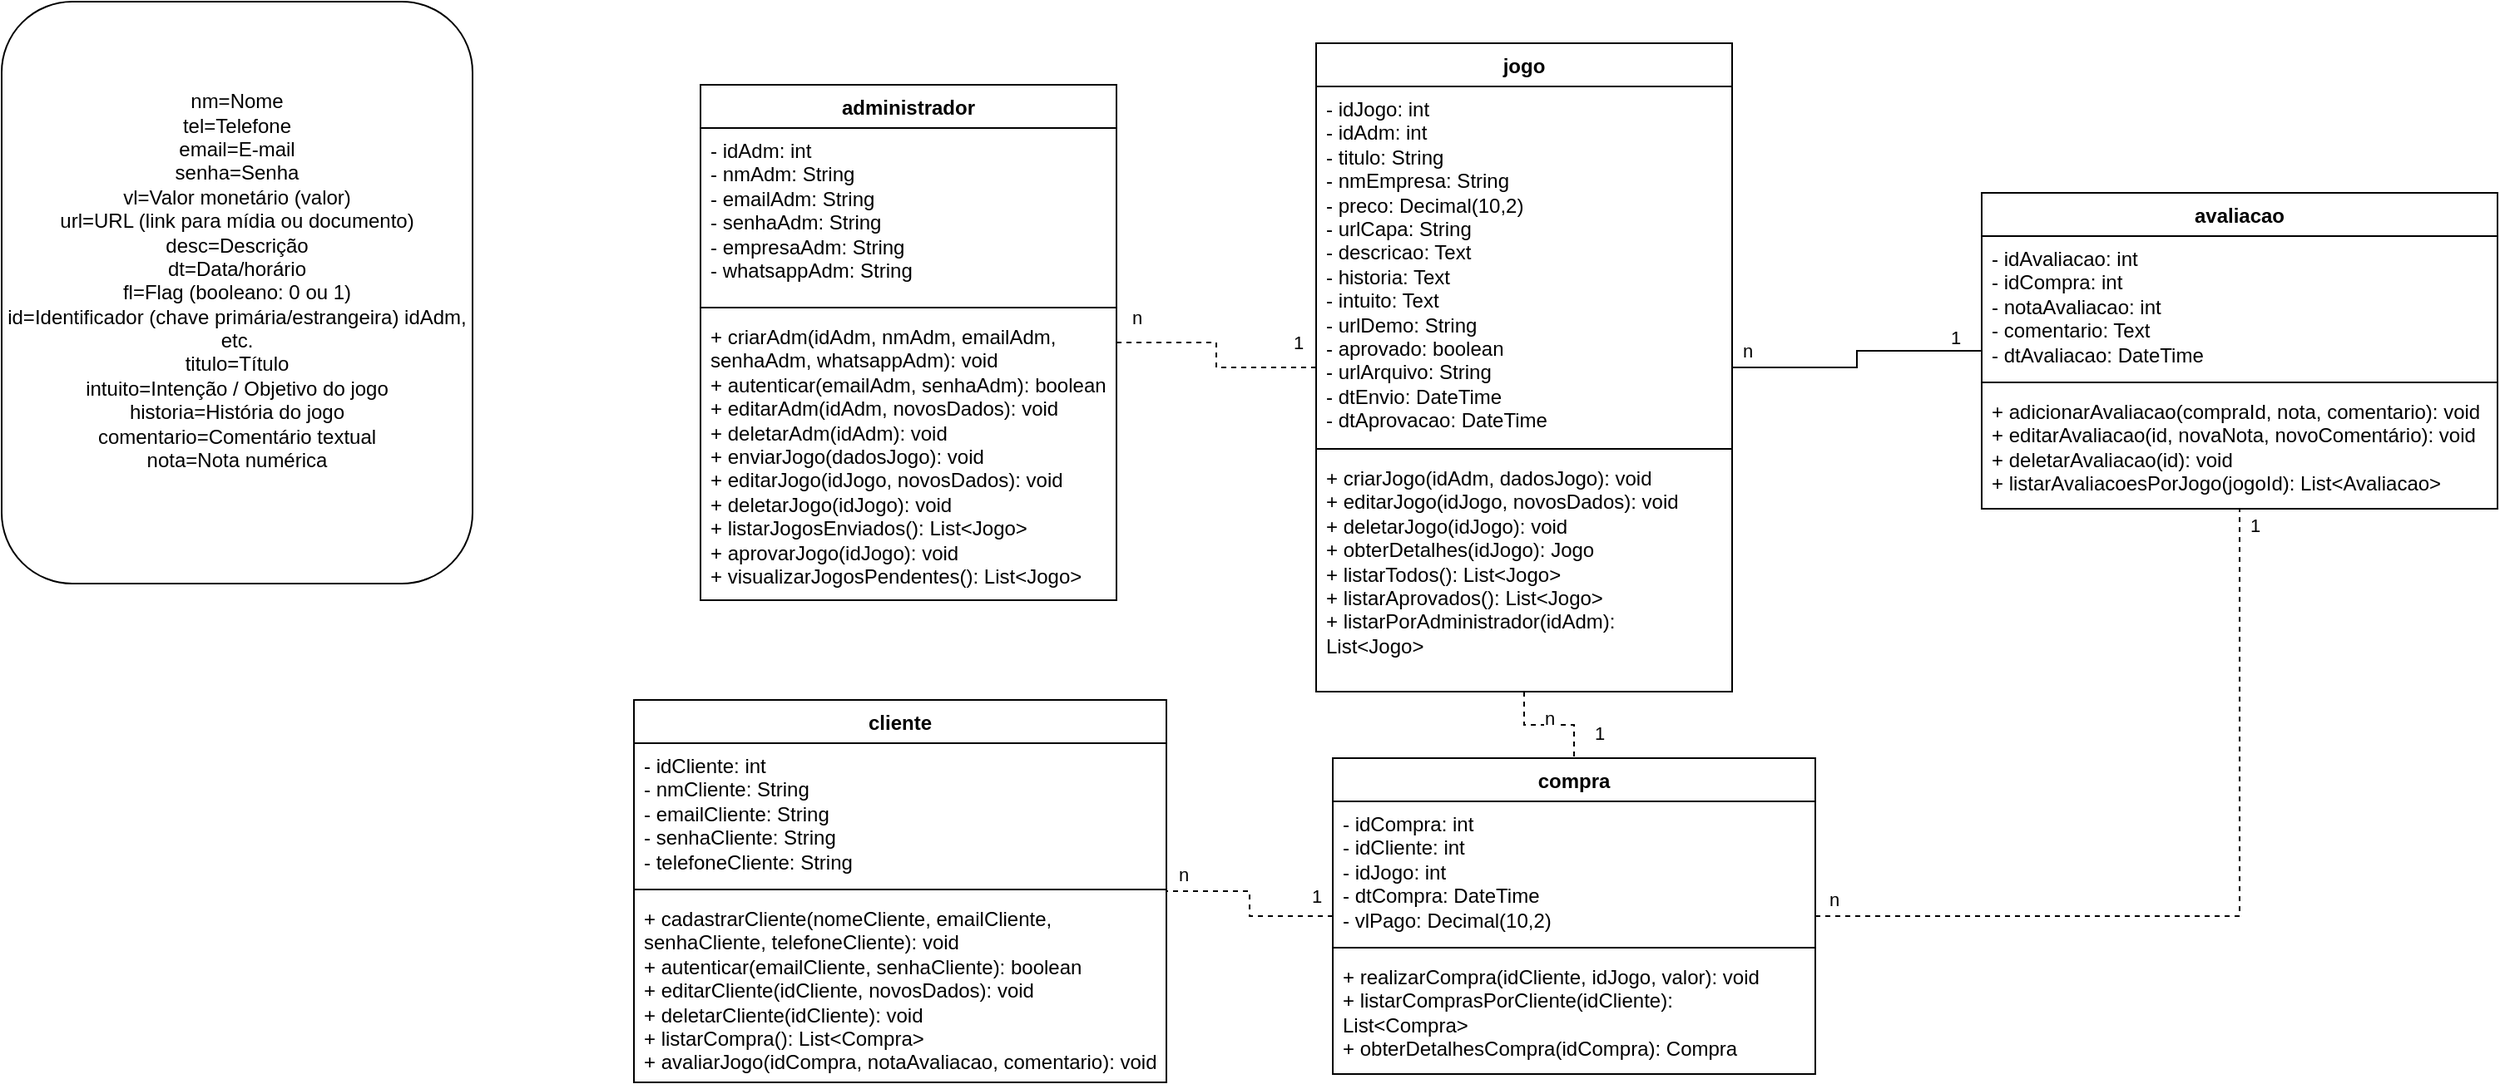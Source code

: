 <mxfile version="27.1.1">
  <diagram id="C5RBs43oDa-KdzZeNtuy" name="Page-1">
    <mxGraphModel dx="1938" dy="431" grid="1" gridSize="10" guides="1" tooltips="1" connect="1" arrows="1" fold="1" page="1" pageScale="1" pageWidth="827" pageHeight="1169" math="0" shadow="0">
      <root>
        <mxCell id="WIyWlLk6GJQsqaUBKTNV-0" />
        <mxCell id="WIyWlLk6GJQsqaUBKTNV-1" parent="WIyWlLk6GJQsqaUBKTNV-0" />
        <mxCell id="htH6oOdIzzyn5wP_Vat4-0" style="edgeStyle=orthogonalEdgeStyle;rounded=0;orthogonalLoop=1;jettySize=auto;html=1;endArrow=none;startFill=0;dashed=1;" parent="WIyWlLk6GJQsqaUBKTNV-1" source="B27XfxdTS6M_Y3DWfWtt-0" target="B27XfxdTS6M_Y3DWfWtt-16" edge="1">
          <mxGeometry relative="1" as="geometry">
            <mxPoint y="709" as="sourcePoint" />
          </mxGeometry>
        </mxCell>
        <mxCell id="htH6oOdIzzyn5wP_Vat4-14" value="1" style="edgeLabel;html=1;align=center;verticalAlign=middle;resizable=0;points=[];" parent="htH6oOdIzzyn5wP_Vat4-0" connectable="0" vertex="1">
          <mxGeometry x="-0.953" relative="1" as="geometry">
            <mxPoint x="-8" y="-15" as="offset" />
          </mxGeometry>
        </mxCell>
        <mxCell id="htH6oOdIzzyn5wP_Vat4-15" value="n" style="edgeLabel;html=1;align=center;verticalAlign=middle;resizable=0;points=[];" parent="htH6oOdIzzyn5wP_Vat4-0" connectable="0" vertex="1">
          <mxGeometry x="0.899" y="1" relative="1" as="geometry">
            <mxPoint x="5" y="-16" as="offset" />
          </mxGeometry>
        </mxCell>
        <mxCell id="htH6oOdIzzyn5wP_Vat4-1" style="edgeStyle=orthogonalEdgeStyle;rounded=0;orthogonalLoop=1;jettySize=auto;html=1;endArrow=none;startFill=0;" parent="WIyWlLk6GJQsqaUBKTNV-1" source="B27XfxdTS6M_Y3DWfWtt-0" target="B27XfxdTS6M_Y3DWfWtt-20" edge="1">
          <mxGeometry relative="1" as="geometry" />
        </mxCell>
        <mxCell id="htH6oOdIzzyn5wP_Vat4-8" value="1" style="edgeLabel;html=1;align=center;verticalAlign=middle;resizable=0;points=[];" parent="htH6oOdIzzyn5wP_Vat4-1" connectable="0" vertex="1">
          <mxGeometry x="0.81" y="-1" relative="1" as="geometry">
            <mxPoint x="-1" y="-9" as="offset" />
          </mxGeometry>
        </mxCell>
        <mxCell id="htH6oOdIzzyn5wP_Vat4-9" value="n" style="edgeLabel;html=1;align=center;verticalAlign=middle;resizable=0;points=[];" parent="htH6oOdIzzyn5wP_Vat4-1" connectable="0" vertex="1">
          <mxGeometry x="-0.935" y="-2" relative="1" as="geometry">
            <mxPoint x="4" y="-12" as="offset" />
          </mxGeometry>
        </mxCell>
        <mxCell id="htH6oOdIzzyn5wP_Vat4-4" style="edgeStyle=orthogonalEdgeStyle;rounded=0;orthogonalLoop=1;jettySize=auto;html=1;dashed=1;endArrow=none;startFill=0;" parent="WIyWlLk6GJQsqaUBKTNV-1" source="B27XfxdTS6M_Y3DWfWtt-0" target="B27XfxdTS6M_Y3DWfWtt-12" edge="1">
          <mxGeometry relative="1" as="geometry">
            <mxPoint x="-90" y="1134" as="targetPoint" />
          </mxGeometry>
        </mxCell>
        <mxCell id="htH6oOdIzzyn5wP_Vat4-5" value="1" style="edgeLabel;html=1;align=center;verticalAlign=middle;resizable=0;points=[];" parent="htH6oOdIzzyn5wP_Vat4-4" connectable="0" vertex="1">
          <mxGeometry x="0.94" y="2" relative="1" as="geometry">
            <mxPoint x="13" y="-13" as="offset" />
          </mxGeometry>
        </mxCell>
        <mxCell id="htH6oOdIzzyn5wP_Vat4-16" value="n" style="edgeLabel;html=1;align=center;verticalAlign=middle;resizable=0;points=[];" parent="htH6oOdIzzyn5wP_Vat4-4" connectable="0" vertex="1">
          <mxGeometry x="-0.783" y="2" relative="1" as="geometry">
            <mxPoint x="13" y="8" as="offset" />
          </mxGeometry>
        </mxCell>
        <mxCell id="B27XfxdTS6M_Y3DWfWtt-0" value="&lt;font style=&quot;vertical-align: inherit;&quot;&gt;&lt;font style=&quot;vertical-align: inherit;&quot;&gt;&lt;font style=&quot;vertical-align: inherit;&quot;&gt;&lt;font style=&quot;vertical-align: inherit;&quot;&gt;jogo&lt;/font&gt;&lt;/font&gt;&lt;/font&gt;&lt;/font&gt;" style="swimlane;fontStyle=1;align=center;verticalAlign=top;childLayout=stackLayout;horizontal=1;startSize=26;horizontalStack=0;resizeParent=1;resizeParentMax=0;resizeLast=0;collapsible=1;marginBottom=0;whiteSpace=wrap;html=1;" parent="WIyWlLk6GJQsqaUBKTNV-1" vertex="1">
          <mxGeometry x="40" y="435" width="250" height="390" as="geometry">
            <mxRectangle x="-180" y="90" width="70" height="30" as="alternateBounds" />
          </mxGeometry>
        </mxCell>
        <mxCell id="B27XfxdTS6M_Y3DWfWtt-1" value="&lt;div&gt;- idJogo: int&amp;nbsp;&amp;nbsp;&lt;/div&gt;&lt;div&gt;- idAdm: int&amp;nbsp;&amp;nbsp;&lt;/div&gt;&lt;div&gt;- titulo: String&amp;nbsp;&amp;nbsp;&lt;/div&gt;&lt;div&gt;- nmEmpresa: String&amp;nbsp;&amp;nbsp;&lt;/div&gt;&lt;div&gt;- preco: Decimal(10,2)&amp;nbsp;&amp;nbsp;&lt;/div&gt;&lt;div&gt;- urlCapa: String&amp;nbsp;&amp;nbsp;&lt;/div&gt;&lt;div&gt;- descricao: Text&amp;nbsp;&amp;nbsp;&lt;/div&gt;&lt;div&gt;- historia: Text&amp;nbsp;&amp;nbsp;&lt;/div&gt;&lt;div&gt;- intuito: Text&amp;nbsp;&amp;nbsp;&lt;/div&gt;&lt;div&gt;- urlDemo: String&amp;nbsp;&amp;nbsp;&lt;/div&gt;&lt;div&gt;- aprovado: boolean&amp;nbsp;&amp;nbsp;&lt;/div&gt;&lt;div&gt;- urlArquivo: String&amp;nbsp;&amp;nbsp;&lt;/div&gt;&lt;div&gt;- dtEnvio: DateTime&amp;nbsp;&amp;nbsp;&lt;/div&gt;&lt;div&gt;- dtAprovacao: DateTime&amp;nbsp;&lt;/div&gt;" style="text;strokeColor=none;fillColor=none;align=left;verticalAlign=top;spacingLeft=4;spacingRight=4;overflow=hidden;rotatable=0;points=[[0,0.5],[1,0.5]];portConstraint=eastwest;whiteSpace=wrap;html=1;" parent="B27XfxdTS6M_Y3DWfWtt-0" vertex="1">
          <mxGeometry y="26" width="250" height="214" as="geometry" />
        </mxCell>
        <mxCell id="B27XfxdTS6M_Y3DWfWtt-2" value="" style="line;strokeWidth=1;fillColor=none;align=left;verticalAlign=middle;spacingTop=-1;spacingLeft=3;spacingRight=3;rotatable=0;labelPosition=right;points=[];portConstraint=eastwest;strokeColor=inherit;" parent="B27XfxdTS6M_Y3DWfWtt-0" vertex="1">
          <mxGeometry y="240" width="250" height="8" as="geometry" />
        </mxCell>
        <mxCell id="B27XfxdTS6M_Y3DWfWtt-3" value="&lt;div&gt;+ criarJogo(idAdm, dadosJogo): void&amp;nbsp;&amp;nbsp;&lt;/div&gt;&lt;div&gt;+ editarJogo(idJogo, novosDados): void&amp;nbsp;&amp;nbsp;&lt;/div&gt;&lt;div&gt;+ deletarJogo(idJogo): void&amp;nbsp;&amp;nbsp;&lt;/div&gt;&lt;div&gt;+ obterDetalhes(idJogo): Jogo&amp;nbsp;&amp;nbsp;&lt;/div&gt;&lt;div&gt;+ listarTodos(): List&amp;lt;Jogo&amp;gt;&amp;nbsp;&amp;nbsp;&lt;/div&gt;&lt;div&gt;+ listarAprovados(): List&amp;lt;Jogo&amp;gt;&amp;nbsp;&amp;nbsp;&lt;/div&gt;&lt;div&gt;+ listarPorAdministrador(idAdm): List&amp;lt;Jogo&amp;gt;&amp;nbsp;&amp;nbsp;&lt;/div&gt;" style="text;strokeColor=none;fillColor=none;align=left;verticalAlign=top;spacingLeft=4;spacingRight=4;overflow=hidden;rotatable=0;points=[[0,0.5],[1,0.5]];portConstraint=eastwest;whiteSpace=wrap;html=1;" parent="B27XfxdTS6M_Y3DWfWtt-0" vertex="1">
          <mxGeometry y="248" width="250" height="142" as="geometry" />
        </mxCell>
        <mxCell id="OUwqPw-LcY0b7HsVoCcp-0" value="&lt;div&gt;&lt;span style=&quot;background-color: transparent; color: light-dark(rgb(0, 0, 0), rgb(255, 255, 255));&quot;&gt;nm=&lt;/span&gt;&lt;span style=&quot;background-color: transparent; color: light-dark(rgb(0, 0, 0), rgb(255, 255, 255));&quot;&gt;Nome&lt;/span&gt;&lt;/div&gt;&lt;div&gt;tel=Telefone&lt;/div&gt;&lt;div&gt;email=E-mail&lt;/div&gt;&lt;div&gt;senha=Senha&lt;/div&gt;&lt;div&gt;vl=Valor monetário (valor)&lt;/div&gt;&lt;div&gt;url=URL (link para mídia ou documento)&lt;/div&gt;&lt;div&gt;desc=Descrição&lt;/div&gt;&lt;div&gt;dt=Data/horário&lt;/div&gt;&lt;div&gt;fl=Flag (booleano: 0 ou 1)&lt;/div&gt;&lt;div&gt;id=Identificador (chave primária/estrangeira)&amp;nbsp;idAdm, etc.&lt;/div&gt;&lt;div&gt;titulo=Título&lt;/div&gt;&lt;div&gt;intuito=Intenção / Objetivo do jogo&lt;/div&gt;&lt;div&gt;historia=História do jogo&lt;/div&gt;&lt;div&gt;comentario=Comentário textual&lt;/div&gt;&lt;div&gt;nota=Nota numérica&lt;/div&gt;&lt;div&gt;&lt;br&gt;&lt;/div&gt;" style="rounded=1;whiteSpace=wrap;html=1;" parent="WIyWlLk6GJQsqaUBKTNV-1" vertex="1">
          <mxGeometry x="-750" y="410" width="283" height="350" as="geometry" />
        </mxCell>
        <mxCell id="B27XfxdTS6M_Y3DWfWtt-8" value="&lt;font style=&quot;vertical-align: inherit;&quot;&gt;&lt;font style=&quot;vertical-align: inherit;&quot;&gt;cliente&lt;/font&gt;&lt;/font&gt;" style="swimlane;fontStyle=1;align=center;verticalAlign=top;childLayout=stackLayout;horizontal=1;startSize=26;horizontalStack=0;resizeParent=1;resizeParentMax=0;resizeLast=0;collapsible=1;marginBottom=0;whiteSpace=wrap;html=1;" parent="WIyWlLk6GJQsqaUBKTNV-1" vertex="1">
          <mxGeometry x="-370" y="830" width="320" height="230" as="geometry">
            <mxRectangle x="-180" y="90" width="70" height="30" as="alternateBounds" />
          </mxGeometry>
        </mxCell>
        <mxCell id="B27XfxdTS6M_Y3DWfWtt-9" value="&lt;div&gt;- idCliente: int&lt;/div&gt;&lt;div&gt;- nm&lt;span style=&quot;background-color: transparent; color: light-dark(rgb(0, 0, 0), rgb(255, 255, 255));&quot;&gt;Cliente&lt;/span&gt;&lt;span style=&quot;background-color: transparent; color: light-dark(rgb(0, 0, 0), rgb(255, 255, 255));&quot;&gt;: String&lt;/span&gt;&lt;/div&gt;&lt;div&gt;- email&lt;span style=&quot;background-color: transparent; color: light-dark(rgb(0, 0, 0), rgb(255, 255, 255));&quot;&gt;Cliente&lt;/span&gt;&lt;span style=&quot;background-color: transparent; color: light-dark(rgb(0, 0, 0), rgb(255, 255, 255));&quot;&gt;: String&lt;/span&gt;&lt;/div&gt;&lt;div&gt;- senhaCliente: String&lt;/div&gt;&lt;div&gt;- telefone&lt;span style=&quot;background-color: transparent; color: light-dark(rgb(0, 0, 0), rgb(255, 255, 255));&quot;&gt;Cliente&lt;/span&gt;&lt;span style=&quot;background-color: transparent; color: light-dark(rgb(0, 0, 0), rgb(255, 255, 255));&quot;&gt;: String&lt;/span&gt;&lt;/div&gt;" style="text;strokeColor=none;fillColor=none;align=left;verticalAlign=top;spacingLeft=4;spacingRight=4;overflow=hidden;rotatable=0;points=[[0,0.5],[1,0.5]];portConstraint=eastwest;whiteSpace=wrap;html=1;" parent="B27XfxdTS6M_Y3DWfWtt-8" vertex="1">
          <mxGeometry y="26" width="320" height="84" as="geometry" />
        </mxCell>
        <mxCell id="B27XfxdTS6M_Y3DWfWtt-10" value="" style="line;strokeWidth=1;fillColor=none;align=left;verticalAlign=middle;spacingTop=-1;spacingLeft=3;spacingRight=3;rotatable=0;labelPosition=right;points=[];portConstraint=eastwest;strokeColor=inherit;" parent="B27XfxdTS6M_Y3DWfWtt-8" vertex="1">
          <mxGeometry y="110" width="320" height="8" as="geometry" />
        </mxCell>
        <mxCell id="B27XfxdTS6M_Y3DWfWtt-11" value="&lt;div&gt;+ cadastrarCliente(nome&lt;span style=&quot;background-color: transparent; color: light-dark(rgb(0, 0, 0), rgb(255, 255, 255));&quot;&gt;Cliente&lt;/span&gt;&lt;span style=&quot;background-color: transparent; color: light-dark(rgb(0, 0, 0), rgb(255, 255, 255));&quot;&gt;, email&lt;/span&gt;&lt;span style=&quot;background-color: transparent; color: light-dark(rgb(0, 0, 0), rgb(255, 255, 255));&quot;&gt;Cliente&lt;/span&gt;&lt;span style=&quot;background-color: transparent; color: light-dark(rgb(0, 0, 0), rgb(255, 255, 255));&quot;&gt;, senha&lt;/span&gt;&lt;span style=&quot;background-color: transparent; color: light-dark(rgb(0, 0, 0), rgb(255, 255, 255));&quot;&gt;Cliente&lt;/span&gt;&lt;span style=&quot;background-color: transparent; color: light-dark(rgb(0, 0, 0), rgb(255, 255, 255));&quot;&gt;, telefone&lt;/span&gt;&lt;span style=&quot;background-color: transparent; color: light-dark(rgb(0, 0, 0), rgb(255, 255, 255));&quot;&gt;Cliente&lt;/span&gt;&lt;span style=&quot;background-color: transparent; color: light-dark(rgb(0, 0, 0), rgb(255, 255, 255));&quot;&gt;): void&lt;/span&gt;&lt;/div&gt;&lt;div&gt;+ autenticar(email&lt;span style=&quot;background-color: transparent; color: light-dark(rgb(0, 0, 0), rgb(255, 255, 255));&quot;&gt;Cliente&lt;/span&gt;&lt;span style=&quot;background-color: transparent; color: light-dark(rgb(0, 0, 0), rgb(255, 255, 255));&quot;&gt;, senha&lt;/span&gt;&lt;span style=&quot;background-color: transparent; color: light-dark(rgb(0, 0, 0), rgb(255, 255, 255));&quot;&gt;Cliente&lt;/span&gt;&lt;span style=&quot;background-color: transparent; color: light-dark(rgb(0, 0, 0), rgb(255, 255, 255));&quot;&gt;): boolean&lt;/span&gt;&lt;/div&gt;&lt;div&gt;+ editarCliente(id&lt;span style=&quot;background-color: transparent; color: light-dark(rgb(0, 0, 0), rgb(255, 255, 255));&quot;&gt;Cliente&lt;/span&gt;&lt;span style=&quot;background-color: transparent; color: light-dark(rgb(0, 0, 0), rgb(255, 255, 255));&quot;&gt;, novosDados): void&lt;/span&gt;&lt;/div&gt;&lt;div&gt;+ deletarCliente(id&lt;span style=&quot;background-color: transparent; color: light-dark(rgb(0, 0, 0), rgb(255, 255, 255));&quot;&gt;Cliente&lt;/span&gt;&lt;span style=&quot;background-color: transparent; color: light-dark(rgb(0, 0, 0), rgb(255, 255, 255));&quot;&gt;): void&lt;/span&gt;&lt;/div&gt;&lt;div&gt;+ listarCompra(): List&amp;lt;Compra&amp;gt;&lt;/div&gt;&lt;div&gt;+ avaliarJogo(idCompra, notaAvaliacao, comentario): void&lt;/div&gt;" style="text;strokeColor=none;fillColor=none;align=left;verticalAlign=top;spacingLeft=4;spacingRight=4;overflow=hidden;rotatable=0;points=[[0,0.5],[1,0.5]];portConstraint=eastwest;whiteSpace=wrap;html=1;" parent="B27XfxdTS6M_Y3DWfWtt-8" vertex="1">
          <mxGeometry y="118" width="320" height="112" as="geometry" />
        </mxCell>
        <mxCell id="htH6oOdIzzyn5wP_Vat4-6" style="edgeStyle=orthogonalEdgeStyle;rounded=0;orthogonalLoop=1;jettySize=auto;html=1;endArrow=none;startFill=0;dashed=1;" parent="WIyWlLk6GJQsqaUBKTNV-1" source="B27XfxdTS6M_Y3DWfWtt-12" target="B27XfxdTS6M_Y3DWfWtt-8" edge="1">
          <mxGeometry relative="1" as="geometry" />
        </mxCell>
        <mxCell id="htH6oOdIzzyn5wP_Vat4-17" value="1" style="edgeLabel;html=1;align=center;verticalAlign=middle;resizable=0;points=[];" parent="htH6oOdIzzyn5wP_Vat4-6" connectable="0" vertex="1">
          <mxGeometry x="-0.947" y="-2" relative="1" as="geometry">
            <mxPoint x="-7" y="-10" as="offset" />
          </mxGeometry>
        </mxCell>
        <mxCell id="htH6oOdIzzyn5wP_Vat4-18" value="n" style="edgeLabel;html=1;align=center;verticalAlign=middle;resizable=0;points=[];" parent="htH6oOdIzzyn5wP_Vat4-6" connectable="0" vertex="1">
          <mxGeometry x="0.929" y="1" relative="1" as="geometry">
            <mxPoint x="6" y="-11" as="offset" />
          </mxGeometry>
        </mxCell>
        <mxCell id="htH6oOdIzzyn5wP_Vat4-7" style="edgeStyle=orthogonalEdgeStyle;rounded=0;orthogonalLoop=1;jettySize=auto;html=1;endArrow=none;startFill=0;dashed=1;" parent="WIyWlLk6GJQsqaUBKTNV-1" source="B27XfxdTS6M_Y3DWfWtt-12" target="B27XfxdTS6M_Y3DWfWtt-20" edge="1">
          <mxGeometry relative="1" as="geometry" />
        </mxCell>
        <mxCell id="htH6oOdIzzyn5wP_Vat4-10" value="1" style="edgeLabel;html=1;align=center;verticalAlign=middle;resizable=0;points=[];" parent="htH6oOdIzzyn5wP_Vat4-7" connectable="0" vertex="1">
          <mxGeometry x="0.919" relative="1" as="geometry">
            <mxPoint x="9" y="-10" as="offset" />
          </mxGeometry>
        </mxCell>
        <mxCell id="htH6oOdIzzyn5wP_Vat4-11" value="n" style="edgeLabel;html=1;align=center;verticalAlign=middle;resizable=0;points=[];" parent="htH6oOdIzzyn5wP_Vat4-7" connectable="0" vertex="1">
          <mxGeometry x="-0.928" y="-1" relative="1" as="geometry">
            <mxPoint x="-7" y="-11" as="offset" />
          </mxGeometry>
        </mxCell>
        <mxCell id="B27XfxdTS6M_Y3DWfWtt-12" value="compra" style="swimlane;fontStyle=1;align=center;verticalAlign=top;childLayout=stackLayout;horizontal=1;startSize=26;horizontalStack=0;resizeParent=1;resizeParentMax=0;resizeLast=0;collapsible=1;marginBottom=0;whiteSpace=wrap;html=1;" parent="WIyWlLk6GJQsqaUBKTNV-1" vertex="1">
          <mxGeometry x="50" y="865" width="290" height="190" as="geometry">
            <mxRectangle x="-180" y="90" width="70" height="30" as="alternateBounds" />
          </mxGeometry>
        </mxCell>
        <mxCell id="B27XfxdTS6M_Y3DWfWtt-13" value="&lt;div&gt;&lt;div&gt;- idCompra: int&amp;nbsp;&amp;nbsp;&lt;/div&gt;&lt;div&gt;- idCliente: int&amp;nbsp;&amp;nbsp;&lt;/div&gt;&lt;div&gt;- idJogo: int&amp;nbsp;&amp;nbsp;&lt;/div&gt;&lt;div&gt;- dtCompra: DateTime&amp;nbsp;&amp;nbsp;&lt;/div&gt;&lt;div&gt;- vlPago: Decimal(10,2)&lt;/div&gt;&lt;/div&gt;" style="text;strokeColor=none;fillColor=none;align=left;verticalAlign=top;spacingLeft=4;spacingRight=4;overflow=hidden;rotatable=0;points=[[0,0.5],[1,0.5]];portConstraint=eastwest;whiteSpace=wrap;html=1;" parent="B27XfxdTS6M_Y3DWfWtt-12" vertex="1">
          <mxGeometry y="26" width="290" height="84" as="geometry" />
        </mxCell>
        <mxCell id="B27XfxdTS6M_Y3DWfWtt-14" value="" style="line;strokeWidth=1;fillColor=none;align=left;verticalAlign=middle;spacingTop=-1;spacingLeft=3;spacingRight=3;rotatable=0;labelPosition=right;points=[];portConstraint=eastwest;strokeColor=inherit;" parent="B27XfxdTS6M_Y3DWfWtt-12" vertex="1">
          <mxGeometry y="110" width="290" height="8" as="geometry" />
        </mxCell>
        <mxCell id="B27XfxdTS6M_Y3DWfWtt-15" value="&lt;div&gt;&lt;span style=&quot;background-color: transparent; color: light-dark(rgb(0, 0, 0), rgb(255, 255, 255));&quot;&gt;+ realizarCompra(idCliente, idJogo, valor): void&amp;nbsp;&amp;nbsp;&lt;/span&gt;&lt;/div&gt;&lt;div&gt;&lt;font style=&quot;vertical-align: inherit;&quot;&gt;&lt;font style=&quot;vertical-align: inherit;&quot;&gt;&lt;div&gt;+ listarComprasPorCliente(idCliente): List&amp;lt;Compra&amp;gt;&amp;nbsp;&amp;nbsp;&lt;/div&gt;&lt;div&gt;+ obterDetalhesCompra(idCompra): Compra&amp;nbsp;&lt;/div&gt;&lt;/font&gt;&lt;/font&gt;&lt;/div&gt;" style="text;strokeColor=none;fillColor=none;align=left;verticalAlign=top;spacingLeft=4;spacingRight=4;overflow=hidden;rotatable=0;points=[[0,0.5],[1,0.5]];portConstraint=eastwest;whiteSpace=wrap;html=1;" parent="B27XfxdTS6M_Y3DWfWtt-12" vertex="1">
          <mxGeometry y="118" width="290" height="72" as="geometry" />
        </mxCell>
        <mxCell id="B27XfxdTS6M_Y3DWfWtt-16" value="&lt;font style=&quot;vertical-align: inherit;&quot;&gt;&lt;font style=&quot;vertical-align: inherit;&quot;&gt;&lt;font style=&quot;vertical-align: inherit;&quot;&gt;&lt;font style=&quot;vertical-align: inherit;&quot;&gt;&lt;font style=&quot;vertical-align: inherit;&quot;&gt;&lt;font style=&quot;vertical-align: inherit;&quot;&gt;administrador&lt;/font&gt;&lt;/font&gt;&lt;/font&gt;&lt;/font&gt;&lt;/font&gt;&lt;/font&gt;" style="swimlane;fontStyle=1;align=center;verticalAlign=top;childLayout=stackLayout;horizontal=1;startSize=26;horizontalStack=0;resizeParent=1;resizeParentMax=0;resizeLast=0;collapsible=1;marginBottom=0;whiteSpace=wrap;html=1;" parent="WIyWlLk6GJQsqaUBKTNV-1" vertex="1">
          <mxGeometry x="-330" y="460" width="250" height="310" as="geometry">
            <mxRectangle x="-180" y="90" width="70" height="30" as="alternateBounds" />
          </mxGeometry>
        </mxCell>
        <mxCell id="B27XfxdTS6M_Y3DWfWtt-17" value="&lt;div&gt;- idAdm: int&lt;/div&gt;&lt;div&gt;- nmAdm: String&lt;/div&gt;&lt;div&gt;- emailAdm: String&lt;/div&gt;&lt;div&gt;- senhaAdm: String&lt;/div&gt;&lt;div&gt;- empresaAdm: String&lt;/div&gt;&lt;div&gt;- whatsappAdm: String&lt;/div&gt;" style="text;strokeColor=none;fillColor=none;align=left;verticalAlign=top;spacingLeft=4;spacingRight=4;overflow=hidden;rotatable=0;points=[[0,0.5],[1,0.5]];portConstraint=eastwest;whiteSpace=wrap;html=1;" parent="B27XfxdTS6M_Y3DWfWtt-16" vertex="1">
          <mxGeometry y="26" width="250" height="104" as="geometry" />
        </mxCell>
        <mxCell id="B27XfxdTS6M_Y3DWfWtt-18" value="" style="line;strokeWidth=1;fillColor=none;align=left;verticalAlign=middle;spacingTop=-1;spacingLeft=3;spacingRight=3;rotatable=0;labelPosition=right;points=[];portConstraint=eastwest;strokeColor=inherit;" parent="B27XfxdTS6M_Y3DWfWtt-16" vertex="1">
          <mxGeometry y="130" width="250" height="8" as="geometry" />
        </mxCell>
        <mxCell id="B27XfxdTS6M_Y3DWfWtt-19" value="&lt;div&gt;+ criarAdm(idAdm, nmAdm, emailAdm, senhaAdm, whatsappAdm): void&lt;/div&gt;&lt;div&gt;+ autenticar(emailAdm, senhaAdm): boolean&lt;/div&gt;&lt;div&gt;+ editarAdm(idAdm, novosDados): void&lt;/div&gt;&lt;div&gt;+ deletarAdm(idAdm): void&lt;/div&gt;&lt;div&gt;&lt;div&gt;+ enviarJogo(dadosJogo): void&lt;/div&gt;&lt;div&gt;+ editarJogo(idJogo, novosDados): void&lt;/div&gt;&lt;div&gt;+ deletarJogo(idJogo): void&lt;/div&gt;&lt;div&gt;+ listarJogosEnviados(): List&amp;lt;Jogo&amp;gt;&lt;/div&gt;&lt;/div&gt;&lt;div&gt;&lt;div&gt;+ aprovarJogo(idJogo): void&lt;/div&gt;&lt;div&gt;+ visualizarJogosPendentes(): List&amp;lt;Jogo&amp;gt;&lt;/div&gt;&lt;/div&gt;" style="text;strokeColor=none;fillColor=none;align=left;verticalAlign=top;spacingLeft=4;spacingRight=4;overflow=hidden;rotatable=0;points=[[0,0.5],[1,0.5]];portConstraint=eastwest;whiteSpace=wrap;html=1;" parent="B27XfxdTS6M_Y3DWfWtt-16" vertex="1">
          <mxGeometry y="138" width="250" height="172" as="geometry" />
        </mxCell>
        <mxCell id="B27XfxdTS6M_Y3DWfWtt-20" value="&lt;font style=&quot;vertical-align: inherit;&quot;&gt;&lt;font style=&quot;vertical-align: inherit;&quot;&gt;&lt;font style=&quot;vertical-align: inherit;&quot;&gt;&lt;font style=&quot;vertical-align: inherit;&quot;&gt;avaliacao&lt;/font&gt;&lt;/font&gt;&lt;/font&gt;&lt;/font&gt;" style="swimlane;fontStyle=1;align=center;verticalAlign=top;childLayout=stackLayout;horizontal=1;startSize=26;horizontalStack=0;resizeParent=1;resizeParentMax=0;resizeLast=0;collapsible=1;marginBottom=0;whiteSpace=wrap;html=1;" parent="WIyWlLk6GJQsqaUBKTNV-1" vertex="1">
          <mxGeometry x="440" y="525" width="310" height="190" as="geometry">
            <mxRectangle x="-180" y="90" width="70" height="30" as="alternateBounds" />
          </mxGeometry>
        </mxCell>
        <mxCell id="B27XfxdTS6M_Y3DWfWtt-21" value="&lt;div&gt;&lt;div&gt;- idAvaliacao: int&amp;nbsp;&amp;nbsp;&lt;/div&gt;&lt;div&gt;- idCompra: int&amp;nbsp;&amp;nbsp;&lt;/div&gt;&lt;div&gt;- notaAvaliacao: int&amp;nbsp;&amp;nbsp;&lt;/div&gt;&lt;div&gt;- comentario: Text&amp;nbsp;&amp;nbsp;&lt;/div&gt;&lt;div&gt;- dtAvaliacao: DateTime&amp;nbsp;&amp;nbsp;&lt;/div&gt;&lt;/div&gt;" style="text;strokeColor=none;fillColor=none;align=left;verticalAlign=top;spacingLeft=4;spacingRight=4;overflow=hidden;rotatable=0;points=[[0,0.5],[1,0.5]];portConstraint=eastwest;whiteSpace=wrap;html=1;" parent="B27XfxdTS6M_Y3DWfWtt-20" vertex="1">
          <mxGeometry y="26" width="310" height="84" as="geometry" />
        </mxCell>
        <mxCell id="B27XfxdTS6M_Y3DWfWtt-22" value="" style="line;strokeWidth=1;fillColor=none;align=left;verticalAlign=middle;spacingTop=-1;spacingLeft=3;spacingRight=3;rotatable=0;labelPosition=right;points=[];portConstraint=eastwest;strokeColor=inherit;" parent="B27XfxdTS6M_Y3DWfWtt-20" vertex="1">
          <mxGeometry y="110" width="310" height="8" as="geometry" />
        </mxCell>
        <mxCell id="B27XfxdTS6M_Y3DWfWtt-23" value="&lt;div&gt;&lt;font style=&quot;vertical-align: inherit;&quot;&gt;&lt;font style=&quot;vertical-align: inherit;&quot;&gt;&lt;font style=&quot;vertical-align: inherit;&quot;&gt;&lt;font style=&quot;vertical-align: inherit;&quot;&gt;+ adicionarAvaliacao(compraId, nota, comentario): void&lt;/font&gt;&lt;/font&gt;&lt;/font&gt;&lt;/font&gt;&lt;/div&gt;&lt;div&gt;&lt;font style=&quot;vertical-align: inherit;&quot;&gt;&lt;font style=&quot;vertical-align: inherit;&quot;&gt;&lt;font style=&quot;vertical-align: inherit;&quot;&gt;&lt;font style=&quot;vertical-align: inherit;&quot;&gt;+ editarAvaliacao(id, novaNota, novoComentário): void&lt;/font&gt;&lt;/font&gt;&lt;/font&gt;&lt;/font&gt;&lt;/div&gt;&lt;div&gt;&lt;font style=&quot;vertical-align: inherit;&quot;&gt;&lt;font style=&quot;vertical-align: inherit;&quot;&gt;&lt;font style=&quot;vertical-align: inherit;&quot;&gt;&lt;font style=&quot;vertical-align: inherit;&quot;&gt;+ deletarAvaliacao(id): void&lt;/font&gt;&lt;/font&gt;&lt;/font&gt;&lt;/font&gt;&lt;/div&gt;&lt;div&gt;&lt;font style=&quot;vertical-align: inherit;&quot;&gt;&lt;font style=&quot;vertical-align: inherit;&quot;&gt;&lt;font style=&quot;vertical-align: inherit;&quot;&gt;&lt;font style=&quot;vertical-align: inherit;&quot;&gt;+ listarAvaliacoesPorJogo(jogoId): List&amp;lt;Avaliacao&amp;gt;&lt;/font&gt;&lt;/font&gt;&lt;/font&gt;&lt;/font&gt;&lt;/div&gt;" style="text;strokeColor=none;fillColor=none;align=left;verticalAlign=top;spacingLeft=4;spacingRight=4;overflow=hidden;rotatable=0;points=[[0,0.5],[1,0.5]];portConstraint=eastwest;whiteSpace=wrap;html=1;" parent="B27XfxdTS6M_Y3DWfWtt-20" vertex="1">
          <mxGeometry y="118" width="310" height="72" as="geometry" />
        </mxCell>
      </root>
    </mxGraphModel>
  </diagram>
</mxfile>
